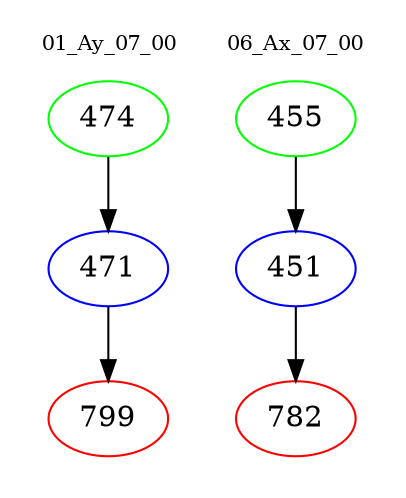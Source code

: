 digraph{
subgraph cluster_0 {
color = white
label = "01_Ay_07_00";
fontsize=10;
T0_474 [label="474", color="green"]
T0_474 -> T0_471 [color="black"]
T0_471 [label="471", color="blue"]
T0_471 -> T0_799 [color="black"]
T0_799 [label="799", color="red"]
}
subgraph cluster_1 {
color = white
label = "06_Ax_07_00";
fontsize=10;
T1_455 [label="455", color="green"]
T1_455 -> T1_451 [color="black"]
T1_451 [label="451", color="blue"]
T1_451 -> T1_782 [color="black"]
T1_782 [label="782", color="red"]
}
}
